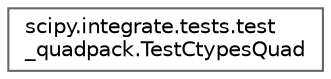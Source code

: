 digraph "Graphical Class Hierarchy"
{
 // LATEX_PDF_SIZE
  bgcolor="transparent";
  edge [fontname=Helvetica,fontsize=10,labelfontname=Helvetica,labelfontsize=10];
  node [fontname=Helvetica,fontsize=10,shape=box,height=0.2,width=0.4];
  rankdir="LR";
  Node0 [id="Node000000",label="scipy.integrate.tests.test\l_quadpack.TestCtypesQuad",height=0.2,width=0.4,color="grey40", fillcolor="white", style="filled",URL="$d3/da0/classscipy_1_1integrate_1_1tests_1_1test__quadpack_1_1TestCtypesQuad.html",tooltip=" "];
}

